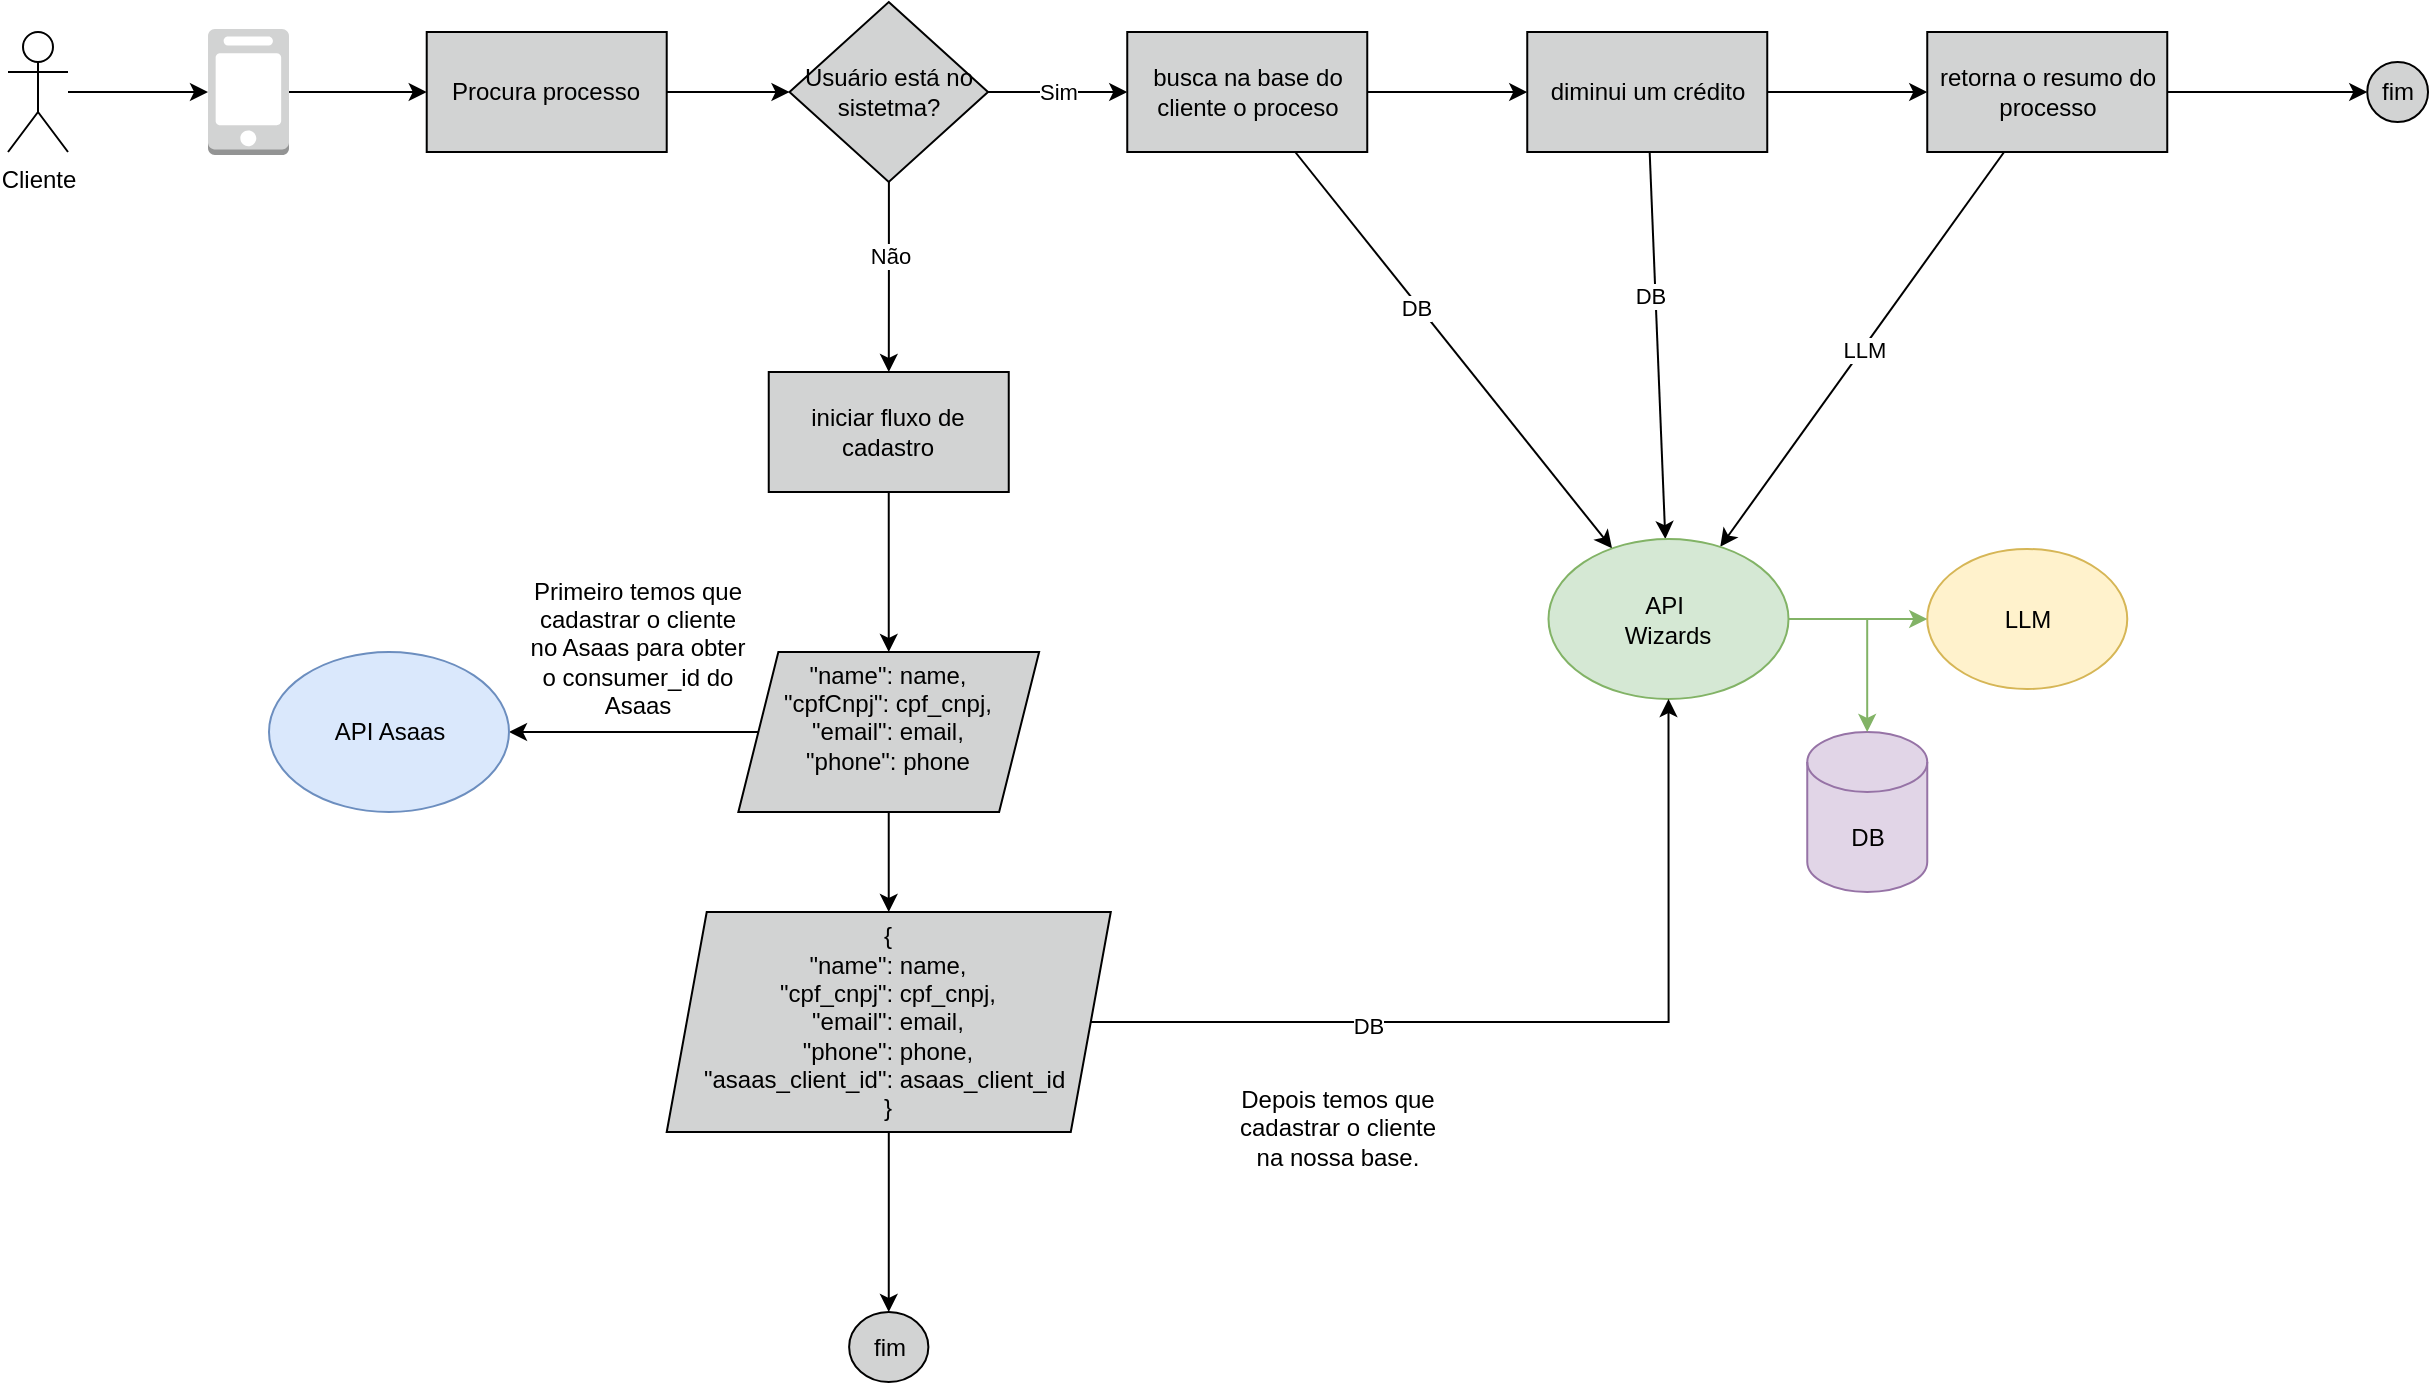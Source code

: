 <mxfile version="24.8.4">
  <diagram name="Página-1" id="4sFz7XHkZQXI7NZ-BEUP">
    <mxGraphModel dx="2183" dy="1205" grid="1" gridSize="10" guides="1" tooltips="1" connect="1" arrows="1" fold="1" page="1" pageScale="1" pageWidth="827" pageHeight="1169" math="0" shadow="0">
      <root>
        <mxCell id="0" />
        <mxCell id="1" parent="0" />
        <mxCell id="9vozO1yHqXJvO9Oz0IjA-4" style="edgeStyle=orthogonalEdgeStyle;rounded=0;orthogonalLoop=1;jettySize=auto;html=1;" edge="1" parent="1" source="9vozO1yHqXJvO9Oz0IjA-1" target="9vozO1yHqXJvO9Oz0IjA-3">
          <mxGeometry relative="1" as="geometry" />
        </mxCell>
        <mxCell id="9vozO1yHqXJvO9Oz0IjA-1" value="Cliente" style="shape=umlActor;verticalLabelPosition=bottom;verticalAlign=top;html=1;outlineConnect=0;" vertex="1" parent="1">
          <mxGeometry x="30" y="470" width="30" height="60" as="geometry" />
        </mxCell>
        <mxCell id="9vozO1yHqXJvO9Oz0IjA-8" value="" style="edgeStyle=orthogonalEdgeStyle;rounded=0;orthogonalLoop=1;jettySize=auto;html=1;" edge="1" parent="1" source="9vozO1yHqXJvO9Oz0IjA-3" target="9vozO1yHqXJvO9Oz0IjA-7">
          <mxGeometry relative="1" as="geometry" />
        </mxCell>
        <mxCell id="9vozO1yHqXJvO9Oz0IjA-3" value="" style="outlineConnect=0;dashed=0;verticalLabelPosition=bottom;verticalAlign=top;align=center;html=1;shape=mxgraph.aws3.mobile_client;fillColor=#D2D3D3;gradientColor=none;" vertex="1" parent="1">
          <mxGeometry x="130" y="468.5" width="40.5" height="63" as="geometry" />
        </mxCell>
        <mxCell id="9vozO1yHqXJvO9Oz0IjA-10" value="" style="edgeStyle=orthogonalEdgeStyle;rounded=0;orthogonalLoop=1;jettySize=auto;html=1;" edge="1" parent="1" source="9vozO1yHqXJvO9Oz0IjA-7" target="9vozO1yHqXJvO9Oz0IjA-9">
          <mxGeometry relative="1" as="geometry" />
        </mxCell>
        <mxCell id="9vozO1yHqXJvO9Oz0IjA-7" value="Procura processo" style="whiteSpace=wrap;html=1;verticalAlign=middle;fillColor=#D2D3D3;dashed=0;gradientColor=none;" vertex="1" parent="1">
          <mxGeometry x="239.36" y="470" width="120" height="60" as="geometry" />
        </mxCell>
        <mxCell id="9vozO1yHqXJvO9Oz0IjA-12" value="Sim" style="edgeStyle=orthogonalEdgeStyle;rounded=0;orthogonalLoop=1;jettySize=auto;html=1;" edge="1" parent="1" source="9vozO1yHqXJvO9Oz0IjA-9" target="9vozO1yHqXJvO9Oz0IjA-11">
          <mxGeometry relative="1" as="geometry" />
        </mxCell>
        <mxCell id="9vozO1yHqXJvO9Oz0IjA-14" value="" style="edgeStyle=orthogonalEdgeStyle;rounded=0;orthogonalLoop=1;jettySize=auto;html=1;" edge="1" parent="1" source="9vozO1yHqXJvO9Oz0IjA-9" target="9vozO1yHqXJvO9Oz0IjA-13">
          <mxGeometry relative="1" as="geometry" />
        </mxCell>
        <mxCell id="9vozO1yHqXJvO9Oz0IjA-15" value="Não" style="edgeLabel;html=1;align=center;verticalAlign=middle;resizable=0;points=[];" vertex="1" connectable="0" parent="9vozO1yHqXJvO9Oz0IjA-14">
          <mxGeometry x="-0.232" relative="1" as="geometry">
            <mxPoint as="offset" />
          </mxGeometry>
        </mxCell>
        <mxCell id="9vozO1yHqXJvO9Oz0IjA-9" value="Usuário está no sistetma?" style="rhombus;whiteSpace=wrap;html=1;verticalAlign=middle;fillColor=#D2D3D3;dashed=0;gradientColor=none;" vertex="1" parent="1">
          <mxGeometry x="420.75" y="455" width="99.25" height="90" as="geometry" />
        </mxCell>
        <mxCell id="9vozO1yHqXJvO9Oz0IjA-17" value="" style="edgeStyle=orthogonalEdgeStyle;rounded=0;orthogonalLoop=1;jettySize=auto;html=1;" edge="1" parent="1" source="9vozO1yHqXJvO9Oz0IjA-11" target="9vozO1yHqXJvO9Oz0IjA-16">
          <mxGeometry relative="1" as="geometry" />
        </mxCell>
        <mxCell id="9vozO1yHqXJvO9Oz0IjA-36" style="rounded=0;orthogonalLoop=1;jettySize=auto;html=1;" edge="1" parent="1" source="9vozO1yHqXJvO9Oz0IjA-11" target="9vozO1yHqXJvO9Oz0IjA-35">
          <mxGeometry relative="1" as="geometry" />
        </mxCell>
        <mxCell id="9vozO1yHqXJvO9Oz0IjA-41" value="DB" style="edgeLabel;html=1;align=center;verticalAlign=middle;resizable=0;points=[];" vertex="1" connectable="0" parent="9vozO1yHqXJvO9Oz0IjA-36">
          <mxGeometry x="-0.222" y="-2" relative="1" as="geometry">
            <mxPoint as="offset" />
          </mxGeometry>
        </mxCell>
        <mxCell id="9vozO1yHqXJvO9Oz0IjA-11" value="busca na base do cliente o proceso" style="whiteSpace=wrap;html=1;fillColor=#D2D3D3;dashed=0;gradientColor=none;" vertex="1" parent="1">
          <mxGeometry x="589.625" y="470" width="120" height="60" as="geometry" />
        </mxCell>
        <mxCell id="9vozO1yHqXJvO9Oz0IjA-25" value="" style="edgeStyle=orthogonalEdgeStyle;rounded=0;orthogonalLoop=1;jettySize=auto;html=1;" edge="1" parent="1" source="9vozO1yHqXJvO9Oz0IjA-13" target="9vozO1yHqXJvO9Oz0IjA-24">
          <mxGeometry relative="1" as="geometry" />
        </mxCell>
        <mxCell id="9vozO1yHqXJvO9Oz0IjA-13" value="iniciar fluxo de cadastro" style="whiteSpace=wrap;html=1;fillColor=#D2D3D3;dashed=0;gradientColor=none;" vertex="1" parent="1">
          <mxGeometry x="410.375" y="640" width="120" height="60" as="geometry" />
        </mxCell>
        <mxCell id="9vozO1yHqXJvO9Oz0IjA-19" value="" style="edgeStyle=orthogonalEdgeStyle;rounded=0;orthogonalLoop=1;jettySize=auto;html=1;" edge="1" parent="1" source="9vozO1yHqXJvO9Oz0IjA-16" target="9vozO1yHqXJvO9Oz0IjA-18">
          <mxGeometry relative="1" as="geometry" />
        </mxCell>
        <mxCell id="9vozO1yHqXJvO9Oz0IjA-37" style="rounded=0;orthogonalLoop=1;jettySize=auto;html=1;" edge="1" parent="1" source="9vozO1yHqXJvO9Oz0IjA-16" target="9vozO1yHqXJvO9Oz0IjA-35">
          <mxGeometry relative="1" as="geometry">
            <mxPoint x="820" y="390" as="targetPoint" />
          </mxGeometry>
        </mxCell>
        <mxCell id="9vozO1yHqXJvO9Oz0IjA-42" value="DB" style="edgeLabel;html=1;align=center;verticalAlign=middle;resizable=0;points=[];" vertex="1" connectable="0" parent="9vozO1yHqXJvO9Oz0IjA-37">
          <mxGeometry x="-0.26" y="-3" relative="1" as="geometry">
            <mxPoint as="offset" />
          </mxGeometry>
        </mxCell>
        <mxCell id="9vozO1yHqXJvO9Oz0IjA-16" value="diminui um crédito" style="whiteSpace=wrap;html=1;fillColor=#D2D3D3;dashed=0;gradientColor=none;" vertex="1" parent="1">
          <mxGeometry x="789.625" y="470" width="120" height="60" as="geometry" />
        </mxCell>
        <mxCell id="9vozO1yHqXJvO9Oz0IjA-21" value="" style="edgeStyle=orthogonalEdgeStyle;rounded=0;orthogonalLoop=1;jettySize=auto;html=1;" edge="1" parent="1" source="9vozO1yHqXJvO9Oz0IjA-18" target="9vozO1yHqXJvO9Oz0IjA-20">
          <mxGeometry relative="1" as="geometry" />
        </mxCell>
        <mxCell id="9vozO1yHqXJvO9Oz0IjA-38" style="rounded=0;orthogonalLoop=1;jettySize=auto;html=1;" edge="1" parent="1" source="9vozO1yHqXJvO9Oz0IjA-18" target="9vozO1yHqXJvO9Oz0IjA-35">
          <mxGeometry relative="1" as="geometry" />
        </mxCell>
        <mxCell id="9vozO1yHqXJvO9Oz0IjA-43" value="LLM" style="edgeLabel;html=1;align=center;verticalAlign=middle;resizable=0;points=[];" vertex="1" connectable="0" parent="9vozO1yHqXJvO9Oz0IjA-38">
          <mxGeometry x="-0.005" y="1" relative="1" as="geometry">
            <mxPoint as="offset" />
          </mxGeometry>
        </mxCell>
        <mxCell id="9vozO1yHqXJvO9Oz0IjA-18" value="retorna o resumo do processo" style="whiteSpace=wrap;html=1;fillColor=#D2D3D3;dashed=0;gradientColor=none;" vertex="1" parent="1">
          <mxGeometry x="989.625" y="470" width="120" height="60" as="geometry" />
        </mxCell>
        <mxCell id="9vozO1yHqXJvO9Oz0IjA-20" value="fim" style="ellipse;whiteSpace=wrap;html=1;fillColor=#D2D3D3;dashed=0;gradientColor=none;" vertex="1" parent="1">
          <mxGeometry x="1209.63" y="485" width="30.38" height="30" as="geometry" />
        </mxCell>
        <mxCell id="9vozO1yHqXJvO9Oz0IjA-47" value="" style="edgeStyle=orthogonalEdgeStyle;rounded=0;orthogonalLoop=1;jettySize=auto;html=1;" edge="1" parent="1" source="9vozO1yHqXJvO9Oz0IjA-24" target="9vozO1yHqXJvO9Oz0IjA-46">
          <mxGeometry relative="1" as="geometry" />
        </mxCell>
        <mxCell id="9vozO1yHqXJvO9Oz0IjA-52" style="edgeStyle=orthogonalEdgeStyle;rounded=0;orthogonalLoop=1;jettySize=auto;html=1;" edge="1" parent="1" source="9vozO1yHqXJvO9Oz0IjA-24" target="9vozO1yHqXJvO9Oz0IjA-51">
          <mxGeometry relative="1" as="geometry" />
        </mxCell>
        <mxCell id="9vozO1yHqXJvO9Oz0IjA-24" value="&lt;span class=&quot;hljs-string&quot;&gt;&quot;name&quot;&lt;/span&gt;: name,&lt;br/&gt;            &lt;span class=&quot;hljs-string&quot;&gt;&quot;cpfCnpj&quot;&lt;/span&gt;: cpf_cnpj,&lt;br/&gt;            &lt;span class=&quot;hljs-string&quot;&gt;&quot;email&quot;&lt;/span&gt;: email,&lt;br/&gt;            &lt;span class=&quot;hljs-string&quot;&gt;&quot;phone&quot;&lt;/span&gt;: phone&lt;br&gt;&lt;div&gt;&lt;br&gt;&lt;/div&gt;" style="shape=parallelogram;perimeter=parallelogramPerimeter;whiteSpace=wrap;html=1;fixedSize=1;fillColor=#D2D3D3;dashed=0;gradientColor=none;" vertex="1" parent="1">
          <mxGeometry x="395.18" y="780" width="150.38" height="80" as="geometry" />
        </mxCell>
        <mxCell id="9vozO1yHqXJvO9Oz0IjA-26" value="DB" style="shape=cylinder3;whiteSpace=wrap;html=1;boundedLbl=1;backgroundOutline=1;size=15;fillColor=#e1d5e7;strokeColor=#9673a6;" vertex="1" parent="1">
          <mxGeometry x="929.63" y="820" width="60" height="80" as="geometry" />
        </mxCell>
        <mxCell id="9vozO1yHqXJvO9Oz0IjA-32" value="LLM" style="ellipse;whiteSpace=wrap;html=1;fillColor=#fff2cc;strokeColor=#d6b656;" vertex="1" parent="1">
          <mxGeometry x="989.63" y="728.5" width="100" height="70" as="geometry" />
        </mxCell>
        <mxCell id="9vozO1yHqXJvO9Oz0IjA-39" style="edgeStyle=orthogonalEdgeStyle;rounded=0;orthogonalLoop=1;jettySize=auto;html=1;fillColor=#d5e8d4;strokeColor=#82b366;" edge="1" parent="1" source="9vozO1yHqXJvO9Oz0IjA-35" target="9vozO1yHqXJvO9Oz0IjA-26">
          <mxGeometry relative="1" as="geometry" />
        </mxCell>
        <mxCell id="9vozO1yHqXJvO9Oz0IjA-40" style="edgeStyle=orthogonalEdgeStyle;rounded=0;orthogonalLoop=1;jettySize=auto;html=1;fillColor=#d5e8d4;strokeColor=#82b366;" edge="1" parent="1" source="9vozO1yHqXJvO9Oz0IjA-35" target="9vozO1yHqXJvO9Oz0IjA-32">
          <mxGeometry relative="1" as="geometry" />
        </mxCell>
        <mxCell id="9vozO1yHqXJvO9Oz0IjA-35" value="API&amp;nbsp;&lt;br&gt;Wizards" style="ellipse;whiteSpace=wrap;html=1;fillColor=#d5e8d4;strokeColor=#82b366;" vertex="1" parent="1">
          <mxGeometry x="800.25" y="723.5" width="120" height="80" as="geometry" />
        </mxCell>
        <mxCell id="9vozO1yHqXJvO9Oz0IjA-45" value="Primeiro temos que cadastrar o cliente no Asaas para obter o consumer_id do Asaas" style="text;html=1;align=center;verticalAlign=middle;whiteSpace=wrap;rounded=0;" vertex="1" parent="1">
          <mxGeometry x="290" y="740" width="110" height="75" as="geometry" />
        </mxCell>
        <mxCell id="9vozO1yHqXJvO9Oz0IjA-49" style="edgeStyle=orthogonalEdgeStyle;rounded=0;orthogonalLoop=1;jettySize=auto;html=1;" edge="1" parent="1" source="9vozO1yHqXJvO9Oz0IjA-46" target="9vozO1yHqXJvO9Oz0IjA-35">
          <mxGeometry relative="1" as="geometry" />
        </mxCell>
        <mxCell id="9vozO1yHqXJvO9Oz0IjA-50" value="DB" style="edgeLabel;html=1;align=center;verticalAlign=middle;resizable=0;points=[];" vertex="1" connectable="0" parent="9vozO1yHqXJvO9Oz0IjA-49">
          <mxGeometry x="-0.387" y="-2" relative="1" as="geometry">
            <mxPoint as="offset" />
          </mxGeometry>
        </mxCell>
        <mxCell id="9vozO1yHqXJvO9Oz0IjA-54" value="" style="edgeStyle=orthogonalEdgeStyle;rounded=0;orthogonalLoop=1;jettySize=auto;html=1;" edge="1" parent="1" source="9vozO1yHqXJvO9Oz0IjA-46" target="9vozO1yHqXJvO9Oz0IjA-53">
          <mxGeometry relative="1" as="geometry" />
        </mxCell>
        <mxCell id="9vozO1yHqXJvO9Oz0IjA-46" value="&lt;div&gt;{&lt;br&gt;            &lt;span class=&quot;hljs-string&quot;&gt;&quot;name&quot;&lt;/span&gt;: name,&lt;br&gt;            &lt;span class=&quot;hljs-string&quot;&gt;&quot;cpf_cnpj&quot;&lt;/span&gt;: cpf_cnpj,&lt;br&gt;            &lt;span class=&quot;hljs-string&quot;&gt;&quot;email&quot;&lt;/span&gt;: email,&lt;br&gt;            &lt;span class=&quot;hljs-string&quot;&gt;&quot;phone&quot;&lt;/span&gt;: phone,&lt;br&gt;            &lt;span class=&quot;hljs-string&quot;&gt;&quot;asaas_client_id&quot;&lt;/span&gt;: asaas_client_id&amp;nbsp;&lt;br&gt;        }&lt;/div&gt;" style="shape=parallelogram;perimeter=parallelogramPerimeter;whiteSpace=wrap;html=1;fixedSize=1;fillColor=#D2D3D3;dashed=0;gradientColor=none;" vertex="1" parent="1">
          <mxGeometry x="359.36" y="910" width="222.03" height="110" as="geometry" />
        </mxCell>
        <mxCell id="9vozO1yHqXJvO9Oz0IjA-48" value="Depois temos que cadastrar o cliente na nossa base." style="text;html=1;align=center;verticalAlign=middle;whiteSpace=wrap;rounded=0;" vertex="1" parent="1">
          <mxGeometry x="640" y="980" width="110" height="75" as="geometry" />
        </mxCell>
        <mxCell id="9vozO1yHqXJvO9Oz0IjA-51" value="API Asaas" style="ellipse;whiteSpace=wrap;html=1;fillColor=#dae8fc;strokeColor=#6c8ebf;" vertex="1" parent="1">
          <mxGeometry x="160.5" y="780" width="120" height="80" as="geometry" />
        </mxCell>
        <mxCell id="9vozO1yHqXJvO9Oz0IjA-53" value="fim" style="ellipse;whiteSpace=wrap;html=1;fillColor=#D2D3D3;dashed=0;gradientColor=none;" vertex="1" parent="1">
          <mxGeometry x="450.56" y="1110" width="39.63" height="35" as="geometry" />
        </mxCell>
      </root>
    </mxGraphModel>
  </diagram>
</mxfile>
